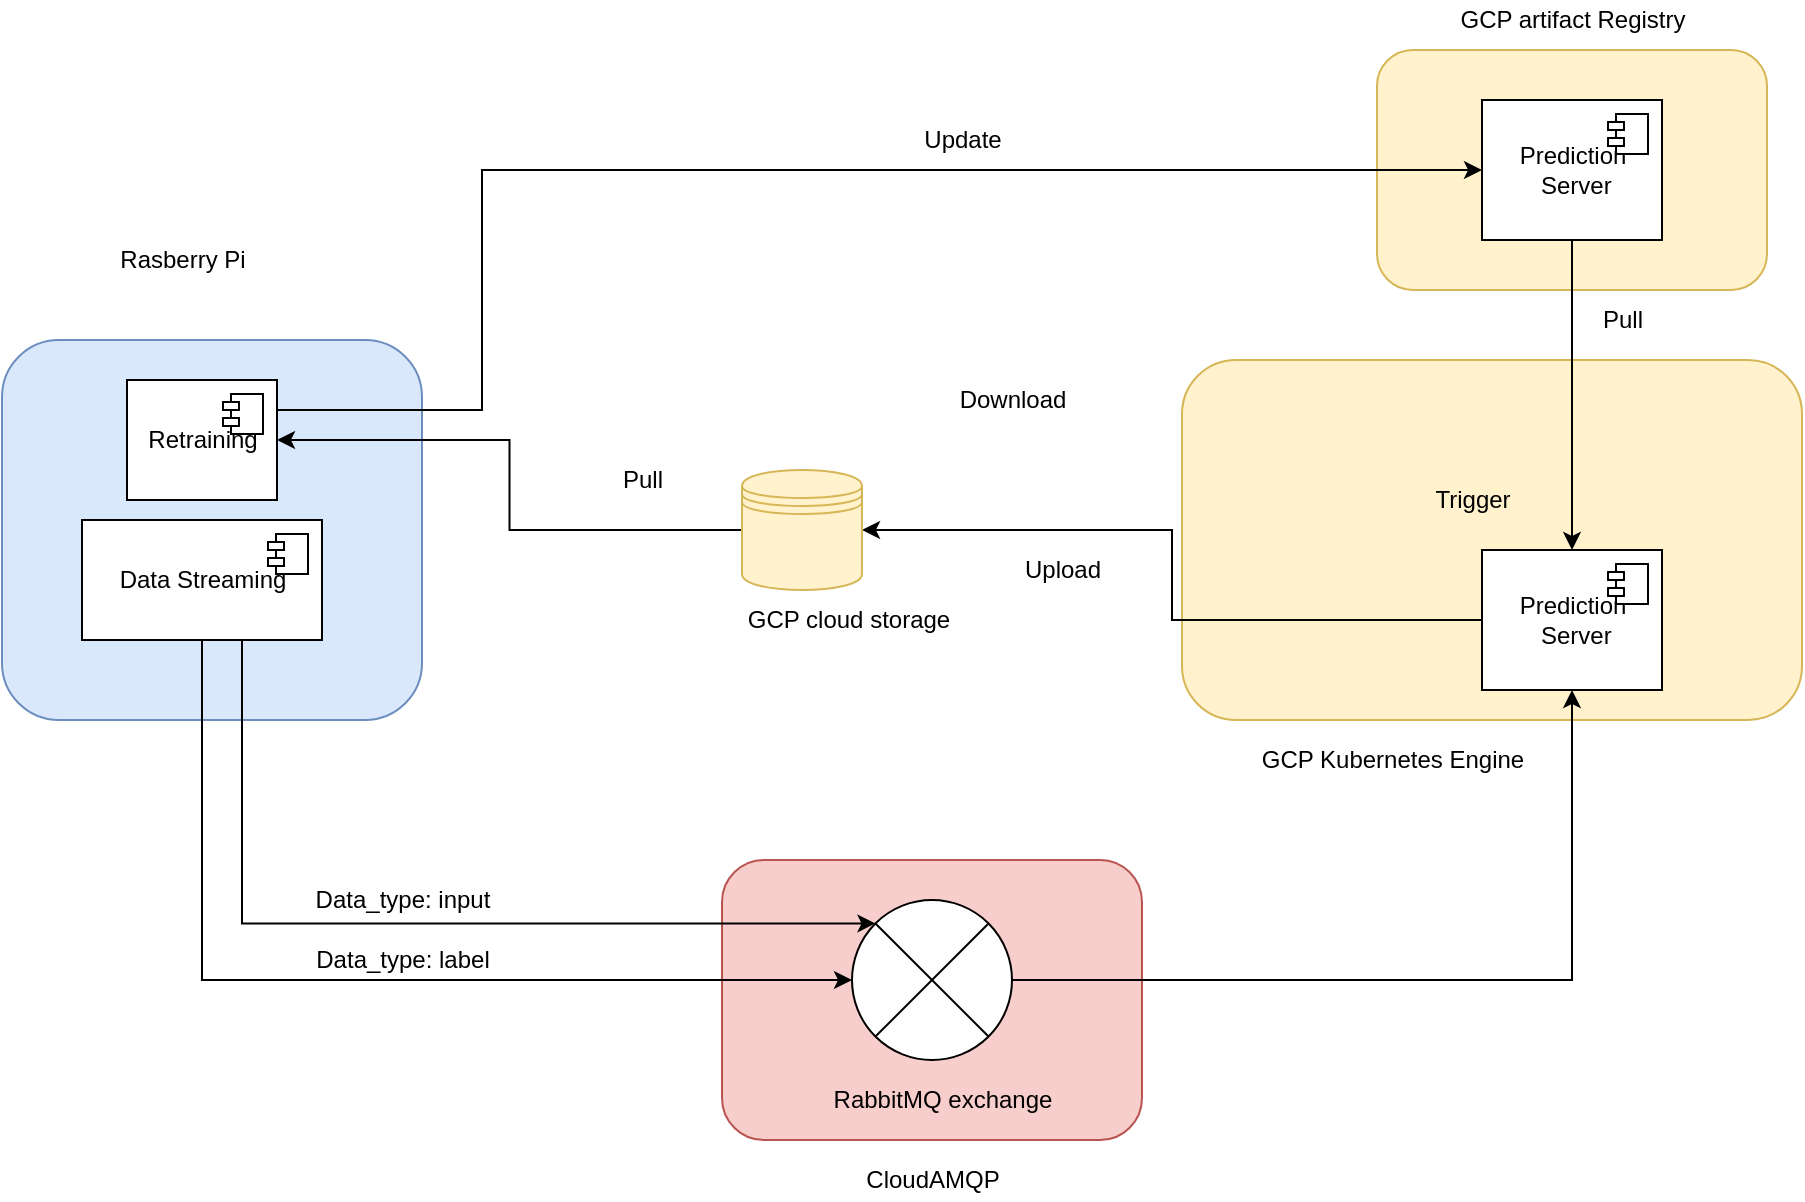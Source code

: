 <mxfile version="16.0.0" type="device"><diagram id="30w_22wjekaube8BgWch" name="Page-1"><mxGraphModel dx="786" dy="519" grid="1" gridSize="10" guides="1" tooltips="1" connect="1" arrows="1" fold="1" page="1" pageScale="1" pageWidth="827" pageHeight="1169" math="0" shadow="0"><root><mxCell id="0"/><mxCell id="1" parent="0"/><mxCell id="FU4h0pJMfonb01sDDBaI-1" value="" style="rounded=1;whiteSpace=wrap;html=1;fillColor=#dae8fc;strokeColor=#6c8ebf;" parent="1" vertex="1"><mxGeometry x="100" y="230" width="210" height="190" as="geometry"/></mxCell><mxCell id="FU4h0pJMfonb01sDDBaI-2" value="" style="rounded=1;whiteSpace=wrap;html=1;fillColor=#f8cecc;strokeColor=#b85450;" parent="1" vertex="1"><mxGeometry x="460" y="490" width="210" height="140" as="geometry"/></mxCell><mxCell id="FU4h0pJMfonb01sDDBaI-3" value="" style="rounded=1;whiteSpace=wrap;html=1;fillColor=#fff2cc;strokeColor=#d6b656;" parent="1" vertex="1"><mxGeometry x="690" y="240" width="310" height="180" as="geometry"/></mxCell><mxCell id="FU4h0pJMfonb01sDDBaI-4" style="edgeStyle=orthogonalEdgeStyle;rounded=0;orthogonalLoop=1;jettySize=auto;html=1;exitX=1;exitY=0.5;exitDx=0;exitDy=0;" parent="1" source="FU4h0pJMfonb01sDDBaI-5" target="FU4h0pJMfonb01sDDBaI-18" edge="1"><mxGeometry relative="1" as="geometry"><mxPoint x="770" y="490" as="targetPoint"/><Array as="points"><mxPoint x="885" y="550"/></Array></mxGeometry></mxCell><mxCell id="FU4h0pJMfonb01sDDBaI-5" value="" style="shape=sumEllipse;perimeter=ellipsePerimeter;whiteSpace=wrap;html=1;backgroundOutline=1;" parent="1" vertex="1"><mxGeometry x="525" y="510" width="80" height="80" as="geometry"/></mxCell><mxCell id="FU4h0pJMfonb01sDDBaI-6" value="RabbitMQ exchange" style="text;html=1;align=center;verticalAlign=middle;resizable=0;points=[];autosize=1;strokeColor=none;fillColor=none;" parent="1" vertex="1"><mxGeometry x="510" y="600" width="120" height="20" as="geometry"/></mxCell><mxCell id="FU4h0pJMfonb01sDDBaI-7" value="CloudAMQP" style="text;html=1;align=center;verticalAlign=middle;resizable=0;points=[];autosize=1;strokeColor=none;fillColor=none;" parent="1" vertex="1"><mxGeometry x="525" y="640" width="80" height="20" as="geometry"/></mxCell><mxCell id="FU4h0pJMfonb01sDDBaI-8" style="edgeStyle=orthogonalEdgeStyle;rounded=0;orthogonalLoop=1;jettySize=auto;html=1;exitX=0.5;exitY=1;exitDx=0;exitDy=0;entryX=0;entryY=0.5;entryDx=0;entryDy=0;" parent="1" source="FU4h0pJMfonb01sDDBaI-10" target="FU4h0pJMfonb01sDDBaI-5" edge="1"><mxGeometry relative="1" as="geometry"/></mxCell><mxCell id="FU4h0pJMfonb01sDDBaI-9" style="edgeStyle=orthogonalEdgeStyle;rounded=0;orthogonalLoop=1;jettySize=auto;html=1;exitX=0.75;exitY=1;exitDx=0;exitDy=0;entryX=0;entryY=0;entryDx=0;entryDy=0;" parent="1" source="FU4h0pJMfonb01sDDBaI-10" target="FU4h0pJMfonb01sDDBaI-5" edge="1"><mxGeometry relative="1" as="geometry"><Array as="points"><mxPoint x="220" y="522"/></Array></mxGeometry></mxCell><mxCell id="FU4h0pJMfonb01sDDBaI-10" value="Data Streaming" style="html=1;dropTarget=0;" parent="1" vertex="1"><mxGeometry x="140" y="320" width="120" height="60" as="geometry"/></mxCell><mxCell id="FU4h0pJMfonb01sDDBaI-11" value="" style="shape=module;jettyWidth=8;jettyHeight=4;" parent="FU4h0pJMfonb01sDDBaI-10" vertex="1"><mxGeometry x="1" width="20" height="20" relative="1" as="geometry"><mxPoint x="-27" y="7" as="offset"/></mxGeometry></mxCell><mxCell id="FU4h0pJMfonb01sDDBaI-12" value="Data_type: input" style="text;html=1;align=center;verticalAlign=middle;resizable=0;points=[];autosize=1;strokeColor=none;fillColor=none;" parent="1" vertex="1"><mxGeometry x="250" y="500" width="100" height="20" as="geometry"/></mxCell><mxCell id="FU4h0pJMfonb01sDDBaI-13" value="Data_type: label" style="text;html=1;align=center;verticalAlign=middle;resizable=0;points=[];autosize=1;strokeColor=none;fillColor=none;" parent="1" vertex="1"><mxGeometry x="250" y="530" width="100" height="20" as="geometry"/></mxCell><mxCell id="FU4h0pJMfonb01sDDBaI-14" value="Rasberry Pi" style="text;html=1;align=center;verticalAlign=middle;resizable=0;points=[];autosize=1;strokeColor=none;fillColor=none;" parent="1" vertex="1"><mxGeometry x="150" y="180" width="80" height="20" as="geometry"/></mxCell><mxCell id="FU4h0pJMfonb01sDDBaI-15" style="edgeStyle=orthogonalEdgeStyle;rounded=0;orthogonalLoop=1;jettySize=auto;html=1;exitX=0;exitY=0.5;exitDx=0;exitDy=0;entryX=1;entryY=0.5;entryDx=0;entryDy=0;" parent="1" source="FU4h0pJMfonb01sDDBaI-18" target="FU4h0pJMfonb01sDDBaI-33" edge="1"><mxGeometry relative="1" as="geometry"/></mxCell><mxCell id="FU4h0pJMfonb01sDDBaI-18" value="Prediction &lt;br&gt;&amp;nbsp;Server" style="html=1;dropTarget=0;" parent="1" vertex="1"><mxGeometry x="840" y="335" width="90" height="70" as="geometry"/></mxCell><mxCell id="FU4h0pJMfonb01sDDBaI-19" value="" style="shape=module;jettyWidth=8;jettyHeight=4;" parent="FU4h0pJMfonb01sDDBaI-18" vertex="1"><mxGeometry x="1" width="20" height="20" relative="1" as="geometry"><mxPoint x="-27" y="7" as="offset"/></mxGeometry></mxCell><mxCell id="FU4h0pJMfonb01sDDBaI-20" value="Retraining" style="html=1;dropTarget=0;" parent="1" vertex="1"><mxGeometry x="162.5" y="250" width="75" height="60" as="geometry"/></mxCell><mxCell id="FU4h0pJMfonb01sDDBaI-21" value="" style="shape=module;jettyWidth=8;jettyHeight=4;" parent="FU4h0pJMfonb01sDDBaI-20" vertex="1"><mxGeometry x="1" width="20" height="20" relative="1" as="geometry"><mxPoint x="-27" y="7" as="offset"/></mxGeometry></mxCell><mxCell id="FU4h0pJMfonb01sDDBaI-23" value="" style="rounded=1;whiteSpace=wrap;html=1;fillColor=#fff2cc;strokeColor=#d6b656;" parent="1" vertex="1"><mxGeometry x="787.5" y="85" width="195" height="120" as="geometry"/></mxCell><mxCell id="cSTuJyHIXw1f8xvv3H8V-2" style="edgeStyle=orthogonalEdgeStyle;rounded=0;orthogonalLoop=1;jettySize=auto;html=1;entryX=0;entryY=0.5;entryDx=0;entryDy=0;exitX=1;exitY=0.25;exitDx=0;exitDy=0;" edge="1" parent="1" source="FU4h0pJMfonb01sDDBaI-20" target="FU4h0pJMfonb01sDDBaI-26"><mxGeometry relative="1" as="geometry"><mxPoint x="220" y="130" as="targetPoint"/><Array as="points"><mxPoint x="340" y="265"/><mxPoint x="340" y="145"/></Array></mxGeometry></mxCell><mxCell id="FU4h0pJMfonb01sDDBaI-25" style="edgeStyle=orthogonalEdgeStyle;rounded=0;orthogonalLoop=1;jettySize=auto;html=1;exitX=0.5;exitY=1;exitDx=0;exitDy=0;" parent="1" source="FU4h0pJMfonb01sDDBaI-26" target="FU4h0pJMfonb01sDDBaI-18" edge="1"><mxGeometry relative="1" as="geometry"/></mxCell><mxCell id="FU4h0pJMfonb01sDDBaI-26" value="Prediction &lt;br&gt;&amp;nbsp;Server" style="html=1;dropTarget=0;" parent="1" vertex="1"><mxGeometry x="840" y="110" width="90" height="70" as="geometry"/></mxCell><mxCell id="FU4h0pJMfonb01sDDBaI-27" value="" style="shape=module;jettyWidth=8;jettyHeight=4;" parent="FU4h0pJMfonb01sDDBaI-26" vertex="1"><mxGeometry x="1" width="20" height="20" relative="1" as="geometry"><mxPoint x="-27" y="7" as="offset"/></mxGeometry></mxCell><mxCell id="FU4h0pJMfonb01sDDBaI-29" value="Pull" style="text;html=1;align=center;verticalAlign=middle;resizable=0;points=[];autosize=1;strokeColor=none;fillColor=none;" parent="1" vertex="1"><mxGeometry x="890" y="210" width="40" height="20" as="geometry"/></mxCell><mxCell id="FU4h0pJMfonb01sDDBaI-30" value="GCP artifact Registry" style="text;html=1;align=center;verticalAlign=middle;resizable=0;points=[];autosize=1;strokeColor=none;fillColor=none;" parent="1" vertex="1"><mxGeometry x="820" y="60" width="130" height="20" as="geometry"/></mxCell><mxCell id="FU4h0pJMfonb01sDDBaI-31" value="GCP cloud storage" style="text;html=1;align=center;verticalAlign=middle;resizable=0;points=[];autosize=1;strokeColor=none;fillColor=none;" parent="1" vertex="1"><mxGeometry x="462.5" y="360" width="120" height="20" as="geometry"/></mxCell><mxCell id="cSTuJyHIXw1f8xvv3H8V-1" style="edgeStyle=orthogonalEdgeStyle;rounded=0;orthogonalLoop=1;jettySize=auto;html=1;exitX=0;exitY=0.5;exitDx=0;exitDy=0;" edge="1" parent="1" source="FU4h0pJMfonb01sDDBaI-33" target="FU4h0pJMfonb01sDDBaI-20"><mxGeometry relative="1" as="geometry"/></mxCell><mxCell id="FU4h0pJMfonb01sDDBaI-33" value="" style="shape=datastore;whiteSpace=wrap;html=1;fillColor=#fff2cc;strokeColor=#d6b656;" parent="1" vertex="1"><mxGeometry x="470" y="295" width="60" height="60" as="geometry"/></mxCell><mxCell id="FU4h0pJMfonb01sDDBaI-34" value="Upload" style="text;html=1;align=center;verticalAlign=middle;resizable=0;points=[];autosize=1;strokeColor=none;fillColor=none;" parent="1" vertex="1"><mxGeometry x="605" y="335" width="50" height="20" as="geometry"/></mxCell><mxCell id="FU4h0pJMfonb01sDDBaI-35" value="Download" style="text;html=1;align=center;verticalAlign=middle;resizable=0;points=[];autosize=1;strokeColor=none;fillColor=none;" parent="1" vertex="1"><mxGeometry x="570" y="250" width="70" height="20" as="geometry"/></mxCell><mxCell id="FU4h0pJMfonb01sDDBaI-36" value="Trigger" style="text;html=1;align=center;verticalAlign=middle;resizable=0;points=[];autosize=1;strokeColor=none;fillColor=none;" parent="1" vertex="1"><mxGeometry x="810" y="300" width="50" height="20" as="geometry"/></mxCell><mxCell id="FU4h0pJMfonb01sDDBaI-38" value="GCP Kubernetes Engine" style="text;html=1;align=center;verticalAlign=middle;resizable=0;points=[];autosize=1;strokeColor=none;fillColor=none;" parent="1" vertex="1"><mxGeometry x="720" y="430" width="150" height="20" as="geometry"/></mxCell><mxCell id="cSTuJyHIXw1f8xvv3H8V-3" value="Update" style="text;html=1;align=center;verticalAlign=middle;resizable=0;points=[];autosize=1;strokeColor=none;fillColor=none;" vertex="1" parent="1"><mxGeometry x="555" y="120" width="50" height="20" as="geometry"/></mxCell><mxCell id="cSTuJyHIXw1f8xvv3H8V-4" value="Pull" style="text;html=1;align=center;verticalAlign=middle;resizable=0;points=[];autosize=1;strokeColor=none;fillColor=none;" vertex="1" parent="1"><mxGeometry x="400" y="290" width="40" height="20" as="geometry"/></mxCell></root></mxGraphModel></diagram></mxfile>
